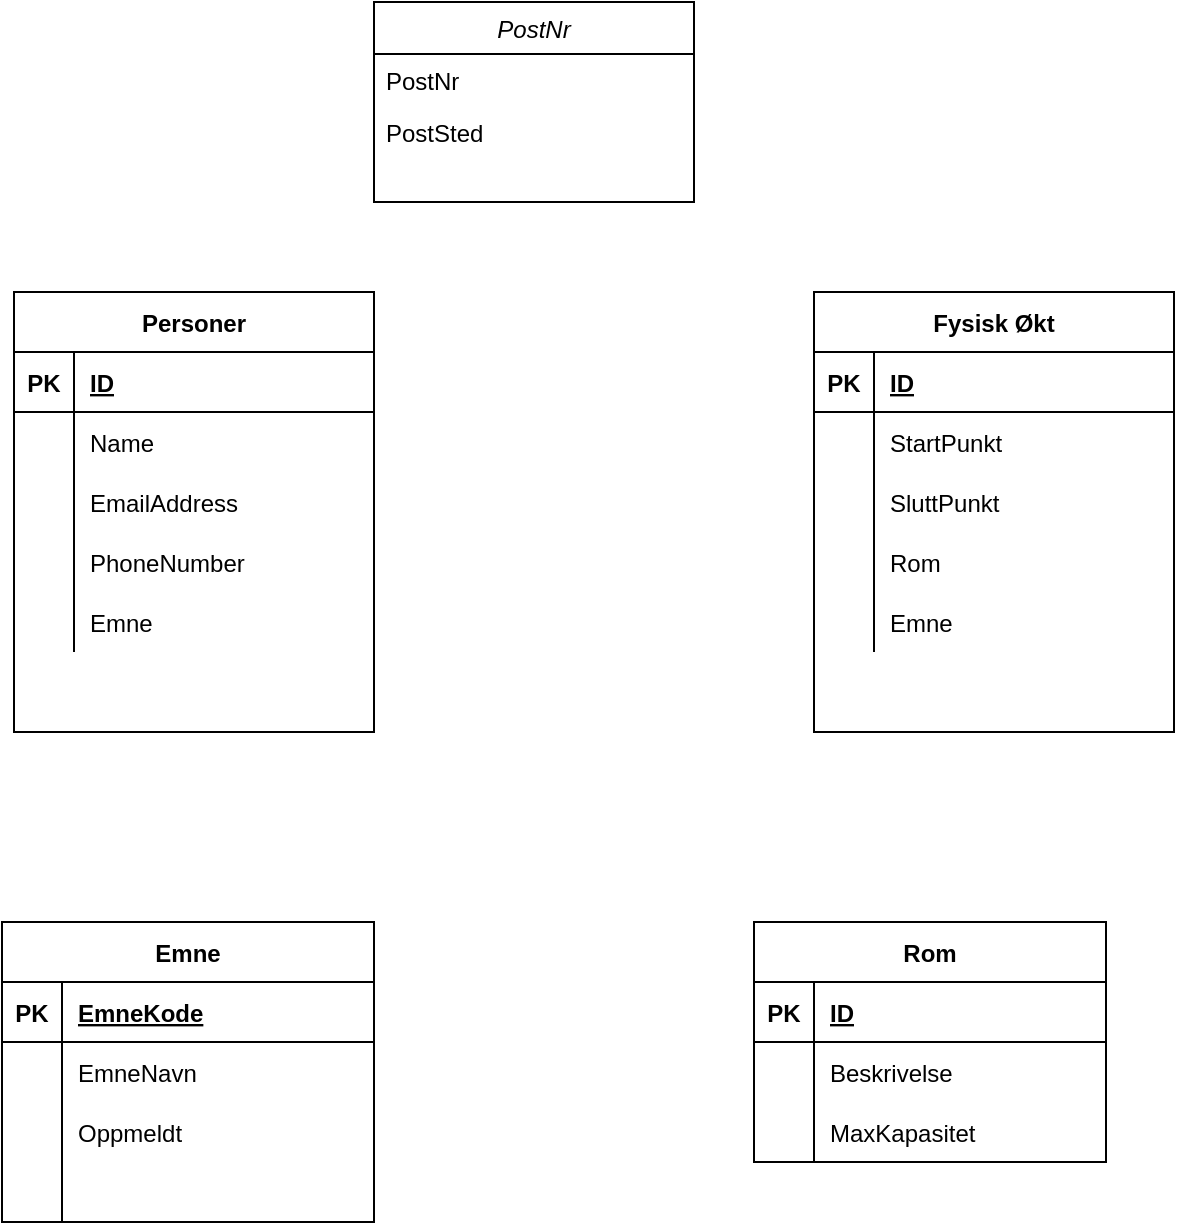 <mxfile version="15.6.8" type="device"><diagram id="C5RBs43oDa-KdzZeNtuy" name="Page-1"><mxGraphModel dx="835" dy="671" grid="1" gridSize="10" guides="1" tooltips="1" connect="1" arrows="1" fold="1" page="1" pageScale="1" pageWidth="827" pageHeight="1169" math="0" shadow="0"><root><mxCell id="WIyWlLk6GJQsqaUBKTNV-0"/><mxCell id="WIyWlLk6GJQsqaUBKTNV-1" parent="WIyWlLk6GJQsqaUBKTNV-0"/><mxCell id="8R1PNFYMbihJ6gcyLlFY-13" value="PostNr" style="swimlane;fontStyle=2;align=center;verticalAlign=top;childLayout=stackLayout;horizontal=1;startSize=26;horizontalStack=0;resizeParent=1;resizeLast=0;collapsible=1;marginBottom=0;rounded=0;shadow=0;strokeWidth=1;" vertex="1" parent="WIyWlLk6GJQsqaUBKTNV-1"><mxGeometry x="260" y="100" width="160" height="100" as="geometry"><mxRectangle x="230" y="140" width="160" height="26" as="alternateBounds"/></mxGeometry></mxCell><mxCell id="8R1PNFYMbihJ6gcyLlFY-19" value="PostNr" style="text;align=left;verticalAlign=top;spacingLeft=4;spacingRight=4;overflow=hidden;rotatable=0;points=[[0,0.5],[1,0.5]];portConstraint=eastwest;rounded=0;shadow=0;html=0;" vertex="1" parent="8R1PNFYMbihJ6gcyLlFY-13"><mxGeometry y="26" width="160" height="26" as="geometry"/></mxCell><mxCell id="8R1PNFYMbihJ6gcyLlFY-20" value="PostSted" style="text;align=left;verticalAlign=top;spacingLeft=4;spacingRight=4;overflow=hidden;rotatable=0;points=[[0,0.5],[1,0.5]];portConstraint=eastwest;" vertex="1" parent="8R1PNFYMbihJ6gcyLlFY-13"><mxGeometry y="52" width="160" height="26" as="geometry"/></mxCell><mxCell id="8R1PNFYMbihJ6gcyLlFY-41" value="Personer" style="shape=table;startSize=30;container=1;collapsible=1;childLayout=tableLayout;fixedRows=1;rowLines=0;fontStyle=1;align=center;resizeLast=1;" vertex="1" parent="WIyWlLk6GJQsqaUBKTNV-1"><mxGeometry x="80" y="245" width="180" height="220" as="geometry"/></mxCell><mxCell id="8R1PNFYMbihJ6gcyLlFY-42" value="" style="shape=partialRectangle;collapsible=0;dropTarget=0;pointerEvents=0;fillColor=none;top=0;left=0;bottom=1;right=0;points=[[0,0.5],[1,0.5]];portConstraint=eastwest;" vertex="1" parent="8R1PNFYMbihJ6gcyLlFY-41"><mxGeometry y="30" width="180" height="30" as="geometry"/></mxCell><mxCell id="8R1PNFYMbihJ6gcyLlFY-43" value="PK" style="shape=partialRectangle;connectable=0;fillColor=none;top=0;left=0;bottom=0;right=0;fontStyle=1;overflow=hidden;" vertex="1" parent="8R1PNFYMbihJ6gcyLlFY-42"><mxGeometry width="30" height="30" as="geometry"><mxRectangle width="30" height="30" as="alternateBounds"/></mxGeometry></mxCell><mxCell id="8R1PNFYMbihJ6gcyLlFY-44" value="ID" style="shape=partialRectangle;connectable=0;fillColor=none;top=0;left=0;bottom=0;right=0;align=left;spacingLeft=6;fontStyle=5;overflow=hidden;" vertex="1" parent="8R1PNFYMbihJ6gcyLlFY-42"><mxGeometry x="30" width="150" height="30" as="geometry"><mxRectangle width="150" height="30" as="alternateBounds"/></mxGeometry></mxCell><mxCell id="8R1PNFYMbihJ6gcyLlFY-45" value="" style="shape=partialRectangle;collapsible=0;dropTarget=0;pointerEvents=0;fillColor=none;top=0;left=0;bottom=0;right=0;points=[[0,0.5],[1,0.5]];portConstraint=eastwest;" vertex="1" parent="8R1PNFYMbihJ6gcyLlFY-41"><mxGeometry y="60" width="180" height="30" as="geometry"/></mxCell><mxCell id="8R1PNFYMbihJ6gcyLlFY-46" value="" style="shape=partialRectangle;connectable=0;fillColor=none;top=0;left=0;bottom=0;right=0;editable=1;overflow=hidden;" vertex="1" parent="8R1PNFYMbihJ6gcyLlFY-45"><mxGeometry width="30" height="30" as="geometry"><mxRectangle width="30" height="30" as="alternateBounds"/></mxGeometry></mxCell><mxCell id="8R1PNFYMbihJ6gcyLlFY-47" value="Name" style="shape=partialRectangle;connectable=0;fillColor=none;top=0;left=0;bottom=0;right=0;align=left;spacingLeft=6;overflow=hidden;" vertex="1" parent="8R1PNFYMbihJ6gcyLlFY-45"><mxGeometry x="30" width="150" height="30" as="geometry"><mxRectangle width="150" height="30" as="alternateBounds"/></mxGeometry></mxCell><mxCell id="8R1PNFYMbihJ6gcyLlFY-48" value="" style="shape=partialRectangle;collapsible=0;dropTarget=0;pointerEvents=0;fillColor=none;top=0;left=0;bottom=0;right=0;points=[[0,0.5],[1,0.5]];portConstraint=eastwest;" vertex="1" parent="8R1PNFYMbihJ6gcyLlFY-41"><mxGeometry y="90" width="180" height="30" as="geometry"/></mxCell><mxCell id="8R1PNFYMbihJ6gcyLlFY-49" value="" style="shape=partialRectangle;connectable=0;fillColor=none;top=0;left=0;bottom=0;right=0;editable=1;overflow=hidden;" vertex="1" parent="8R1PNFYMbihJ6gcyLlFY-48"><mxGeometry width="30" height="30" as="geometry"><mxRectangle width="30" height="30" as="alternateBounds"/></mxGeometry></mxCell><mxCell id="8R1PNFYMbihJ6gcyLlFY-50" value="EmailAddress" style="shape=partialRectangle;connectable=0;fillColor=none;top=0;left=0;bottom=0;right=0;align=left;spacingLeft=6;overflow=hidden;" vertex="1" parent="8R1PNFYMbihJ6gcyLlFY-48"><mxGeometry x="30" width="150" height="30" as="geometry"><mxRectangle width="150" height="30" as="alternateBounds"/></mxGeometry></mxCell><mxCell id="8R1PNFYMbihJ6gcyLlFY-51" value="" style="shape=partialRectangle;collapsible=0;dropTarget=0;pointerEvents=0;fillColor=none;top=0;left=0;bottom=0;right=0;points=[[0,0.5],[1,0.5]];portConstraint=eastwest;" vertex="1" parent="8R1PNFYMbihJ6gcyLlFY-41"><mxGeometry y="120" width="180" height="30" as="geometry"/></mxCell><mxCell id="8R1PNFYMbihJ6gcyLlFY-52" value="" style="shape=partialRectangle;connectable=0;fillColor=none;top=0;left=0;bottom=0;right=0;editable=1;overflow=hidden;" vertex="1" parent="8R1PNFYMbihJ6gcyLlFY-51"><mxGeometry width="30" height="30" as="geometry"><mxRectangle width="30" height="30" as="alternateBounds"/></mxGeometry></mxCell><mxCell id="8R1PNFYMbihJ6gcyLlFY-53" value="PhoneNumber" style="shape=partialRectangle;connectable=0;fillColor=none;top=0;left=0;bottom=0;right=0;align=left;spacingLeft=6;overflow=hidden;" vertex="1" parent="8R1PNFYMbihJ6gcyLlFY-51"><mxGeometry x="30" width="150" height="30" as="geometry"><mxRectangle width="150" height="30" as="alternateBounds"/></mxGeometry></mxCell><mxCell id="8R1PNFYMbihJ6gcyLlFY-62" value="" style="shape=partialRectangle;collapsible=0;dropTarget=0;pointerEvents=0;fillColor=none;top=0;left=0;bottom=0;right=0;points=[[0,0.5],[1,0.5]];portConstraint=eastwest;" vertex="1" parent="8R1PNFYMbihJ6gcyLlFY-41"><mxGeometry y="150" width="180" height="30" as="geometry"/></mxCell><mxCell id="8R1PNFYMbihJ6gcyLlFY-63" value="" style="shape=partialRectangle;connectable=0;fillColor=none;top=0;left=0;bottom=0;right=0;editable=1;overflow=hidden;" vertex="1" parent="8R1PNFYMbihJ6gcyLlFY-62"><mxGeometry width="30" height="30" as="geometry"><mxRectangle width="30" height="30" as="alternateBounds"/></mxGeometry></mxCell><mxCell id="8R1PNFYMbihJ6gcyLlFY-64" value="Emne" style="shape=partialRectangle;connectable=0;fillColor=none;top=0;left=0;bottom=0;right=0;align=left;spacingLeft=6;overflow=hidden;" vertex="1" parent="8R1PNFYMbihJ6gcyLlFY-62"><mxGeometry x="30" width="150" height="30" as="geometry"><mxRectangle width="150" height="30" as="alternateBounds"/></mxGeometry></mxCell><mxCell id="8R1PNFYMbihJ6gcyLlFY-65" value="Fysisk Økt" style="shape=table;startSize=30;container=1;collapsible=1;childLayout=tableLayout;fixedRows=1;rowLines=0;fontStyle=1;align=center;resizeLast=1;" vertex="1" parent="WIyWlLk6GJQsqaUBKTNV-1"><mxGeometry x="480" y="245" width="180" height="220" as="geometry"/></mxCell><mxCell id="8R1PNFYMbihJ6gcyLlFY-66" value="" style="shape=partialRectangle;collapsible=0;dropTarget=0;pointerEvents=0;fillColor=none;top=0;left=0;bottom=1;right=0;points=[[0,0.5],[1,0.5]];portConstraint=eastwest;" vertex="1" parent="8R1PNFYMbihJ6gcyLlFY-65"><mxGeometry y="30" width="180" height="30" as="geometry"/></mxCell><mxCell id="8R1PNFYMbihJ6gcyLlFY-67" value="PK" style="shape=partialRectangle;connectable=0;fillColor=none;top=0;left=0;bottom=0;right=0;fontStyle=1;overflow=hidden;" vertex="1" parent="8R1PNFYMbihJ6gcyLlFY-66"><mxGeometry width="30" height="30" as="geometry"><mxRectangle width="30" height="30" as="alternateBounds"/></mxGeometry></mxCell><mxCell id="8R1PNFYMbihJ6gcyLlFY-68" value="ID" style="shape=partialRectangle;connectable=0;fillColor=none;top=0;left=0;bottom=0;right=0;align=left;spacingLeft=6;fontStyle=5;overflow=hidden;" vertex="1" parent="8R1PNFYMbihJ6gcyLlFY-66"><mxGeometry x="30" width="150" height="30" as="geometry"><mxRectangle width="150" height="30" as="alternateBounds"/></mxGeometry></mxCell><mxCell id="8R1PNFYMbihJ6gcyLlFY-69" value="" style="shape=partialRectangle;collapsible=0;dropTarget=0;pointerEvents=0;fillColor=none;top=0;left=0;bottom=0;right=0;points=[[0,0.5],[1,0.5]];portConstraint=eastwest;" vertex="1" parent="8R1PNFYMbihJ6gcyLlFY-65"><mxGeometry y="60" width="180" height="30" as="geometry"/></mxCell><mxCell id="8R1PNFYMbihJ6gcyLlFY-70" value="" style="shape=partialRectangle;connectable=0;fillColor=none;top=0;left=0;bottom=0;right=0;editable=1;overflow=hidden;" vertex="1" parent="8R1PNFYMbihJ6gcyLlFY-69"><mxGeometry width="30" height="30" as="geometry"><mxRectangle width="30" height="30" as="alternateBounds"/></mxGeometry></mxCell><mxCell id="8R1PNFYMbihJ6gcyLlFY-71" value="StartPunkt" style="shape=partialRectangle;connectable=0;fillColor=none;top=0;left=0;bottom=0;right=0;align=left;spacingLeft=6;overflow=hidden;" vertex="1" parent="8R1PNFYMbihJ6gcyLlFY-69"><mxGeometry x="30" width="150" height="30" as="geometry"><mxRectangle width="150" height="30" as="alternateBounds"/></mxGeometry></mxCell><mxCell id="8R1PNFYMbihJ6gcyLlFY-72" value="" style="shape=partialRectangle;collapsible=0;dropTarget=0;pointerEvents=0;fillColor=none;top=0;left=0;bottom=0;right=0;points=[[0,0.5],[1,0.5]];portConstraint=eastwest;" vertex="1" parent="8R1PNFYMbihJ6gcyLlFY-65"><mxGeometry y="90" width="180" height="30" as="geometry"/></mxCell><mxCell id="8R1PNFYMbihJ6gcyLlFY-73" value="" style="shape=partialRectangle;connectable=0;fillColor=none;top=0;left=0;bottom=0;right=0;editable=1;overflow=hidden;" vertex="1" parent="8R1PNFYMbihJ6gcyLlFY-72"><mxGeometry width="30" height="30" as="geometry"><mxRectangle width="30" height="30" as="alternateBounds"/></mxGeometry></mxCell><mxCell id="8R1PNFYMbihJ6gcyLlFY-74" value="SluttPunkt" style="shape=partialRectangle;connectable=0;fillColor=none;top=0;left=0;bottom=0;right=0;align=left;spacingLeft=6;overflow=hidden;" vertex="1" parent="8R1PNFYMbihJ6gcyLlFY-72"><mxGeometry x="30" width="150" height="30" as="geometry"><mxRectangle width="150" height="30" as="alternateBounds"/></mxGeometry></mxCell><mxCell id="8R1PNFYMbihJ6gcyLlFY-75" value="" style="shape=partialRectangle;collapsible=0;dropTarget=0;pointerEvents=0;fillColor=none;top=0;left=0;bottom=0;right=0;points=[[0,0.5],[1,0.5]];portConstraint=eastwest;" vertex="1" parent="8R1PNFYMbihJ6gcyLlFY-65"><mxGeometry y="120" width="180" height="30" as="geometry"/></mxCell><mxCell id="8R1PNFYMbihJ6gcyLlFY-76" value="" style="shape=partialRectangle;connectable=0;fillColor=none;top=0;left=0;bottom=0;right=0;editable=1;overflow=hidden;" vertex="1" parent="8R1PNFYMbihJ6gcyLlFY-75"><mxGeometry width="30" height="30" as="geometry"><mxRectangle width="30" height="30" as="alternateBounds"/></mxGeometry></mxCell><mxCell id="8R1PNFYMbihJ6gcyLlFY-77" value="Rom" style="shape=partialRectangle;connectable=0;fillColor=none;top=0;left=0;bottom=0;right=0;align=left;spacingLeft=6;overflow=hidden;" vertex="1" parent="8R1PNFYMbihJ6gcyLlFY-75"><mxGeometry x="30" width="150" height="30" as="geometry"><mxRectangle width="150" height="30" as="alternateBounds"/></mxGeometry></mxCell><mxCell id="8R1PNFYMbihJ6gcyLlFY-78" value="" style="shape=partialRectangle;collapsible=0;dropTarget=0;pointerEvents=0;fillColor=none;top=0;left=0;bottom=0;right=0;points=[[0,0.5],[1,0.5]];portConstraint=eastwest;" vertex="1" parent="8R1PNFYMbihJ6gcyLlFY-65"><mxGeometry y="150" width="180" height="30" as="geometry"/></mxCell><mxCell id="8R1PNFYMbihJ6gcyLlFY-79" value="" style="shape=partialRectangle;connectable=0;fillColor=none;top=0;left=0;bottom=0;right=0;editable=1;overflow=hidden;" vertex="1" parent="8R1PNFYMbihJ6gcyLlFY-78"><mxGeometry width="30" height="30" as="geometry"><mxRectangle width="30" height="30" as="alternateBounds"/></mxGeometry></mxCell><mxCell id="8R1PNFYMbihJ6gcyLlFY-80" value="Emne" style="shape=partialRectangle;connectable=0;fillColor=none;top=0;left=0;bottom=0;right=0;align=left;spacingLeft=6;overflow=hidden;" vertex="1" parent="8R1PNFYMbihJ6gcyLlFY-78"><mxGeometry x="30" width="150" height="30" as="geometry"><mxRectangle width="150" height="30" as="alternateBounds"/></mxGeometry></mxCell><mxCell id="8R1PNFYMbihJ6gcyLlFY-81" value="Rom" style="shape=table;startSize=30;container=1;collapsible=1;childLayout=tableLayout;fixedRows=1;rowLines=0;fontStyle=1;align=center;resizeLast=1;" vertex="1" parent="WIyWlLk6GJQsqaUBKTNV-1"><mxGeometry x="450" y="560" width="176" height="120" as="geometry"/></mxCell><mxCell id="8R1PNFYMbihJ6gcyLlFY-82" value="" style="shape=partialRectangle;collapsible=0;dropTarget=0;pointerEvents=0;fillColor=none;top=0;left=0;bottom=1;right=0;points=[[0,0.5],[1,0.5]];portConstraint=eastwest;" vertex="1" parent="8R1PNFYMbihJ6gcyLlFY-81"><mxGeometry y="30" width="176" height="30" as="geometry"/></mxCell><mxCell id="8R1PNFYMbihJ6gcyLlFY-83" value="PK" style="shape=partialRectangle;connectable=0;fillColor=none;top=0;left=0;bottom=0;right=0;fontStyle=1;overflow=hidden;" vertex="1" parent="8R1PNFYMbihJ6gcyLlFY-82"><mxGeometry width="30" height="30" as="geometry"><mxRectangle width="30" height="30" as="alternateBounds"/></mxGeometry></mxCell><mxCell id="8R1PNFYMbihJ6gcyLlFY-84" value="ID" style="shape=partialRectangle;connectable=0;fillColor=none;top=0;left=0;bottom=0;right=0;align=left;spacingLeft=6;fontStyle=5;overflow=hidden;" vertex="1" parent="8R1PNFYMbihJ6gcyLlFY-82"><mxGeometry x="30" width="146" height="30" as="geometry"><mxRectangle width="146" height="30" as="alternateBounds"/></mxGeometry></mxCell><mxCell id="8R1PNFYMbihJ6gcyLlFY-85" value="" style="shape=partialRectangle;collapsible=0;dropTarget=0;pointerEvents=0;fillColor=none;top=0;left=0;bottom=0;right=0;points=[[0,0.5],[1,0.5]];portConstraint=eastwest;" vertex="1" parent="8R1PNFYMbihJ6gcyLlFY-81"><mxGeometry y="60" width="176" height="30" as="geometry"/></mxCell><mxCell id="8R1PNFYMbihJ6gcyLlFY-86" value="" style="shape=partialRectangle;connectable=0;fillColor=none;top=0;left=0;bottom=0;right=0;editable=1;overflow=hidden;" vertex="1" parent="8R1PNFYMbihJ6gcyLlFY-85"><mxGeometry width="30" height="30" as="geometry"><mxRectangle width="30" height="30" as="alternateBounds"/></mxGeometry></mxCell><mxCell id="8R1PNFYMbihJ6gcyLlFY-87" value="Beskrivelse" style="shape=partialRectangle;connectable=0;fillColor=none;top=0;left=0;bottom=0;right=0;align=left;spacingLeft=6;overflow=hidden;" vertex="1" parent="8R1PNFYMbihJ6gcyLlFY-85"><mxGeometry x="30" width="146" height="30" as="geometry"><mxRectangle width="146" height="30" as="alternateBounds"/></mxGeometry></mxCell><mxCell id="8R1PNFYMbihJ6gcyLlFY-88" value="" style="shape=partialRectangle;collapsible=0;dropTarget=0;pointerEvents=0;fillColor=none;top=0;left=0;bottom=0;right=0;points=[[0,0.5],[1,0.5]];portConstraint=eastwest;" vertex="1" parent="8R1PNFYMbihJ6gcyLlFY-81"><mxGeometry y="90" width="176" height="30" as="geometry"/></mxCell><mxCell id="8R1PNFYMbihJ6gcyLlFY-89" value="" style="shape=partialRectangle;connectable=0;fillColor=none;top=0;left=0;bottom=0;right=0;editable=1;overflow=hidden;" vertex="1" parent="8R1PNFYMbihJ6gcyLlFY-88"><mxGeometry width="30" height="30" as="geometry"><mxRectangle width="30" height="30" as="alternateBounds"/></mxGeometry></mxCell><mxCell id="8R1PNFYMbihJ6gcyLlFY-90" value="MaxKapasitet" style="shape=partialRectangle;connectable=0;fillColor=none;top=0;left=0;bottom=0;right=0;align=left;spacingLeft=6;overflow=hidden;" vertex="1" parent="8R1PNFYMbihJ6gcyLlFY-88"><mxGeometry x="30" width="146" height="30" as="geometry"><mxRectangle width="146" height="30" as="alternateBounds"/></mxGeometry></mxCell><mxCell id="8R1PNFYMbihJ6gcyLlFY-97" value="Emne" style="shape=table;startSize=30;container=1;collapsible=1;childLayout=tableLayout;fixedRows=1;rowLines=0;fontStyle=1;align=center;resizeLast=1;" vertex="1" parent="WIyWlLk6GJQsqaUBKTNV-1"><mxGeometry x="74" y="560" width="186" height="150" as="geometry"/></mxCell><mxCell id="8R1PNFYMbihJ6gcyLlFY-98" value="" style="shape=partialRectangle;collapsible=0;dropTarget=0;pointerEvents=0;fillColor=none;top=0;left=0;bottom=1;right=0;points=[[0,0.5],[1,0.5]];portConstraint=eastwest;" vertex="1" parent="8R1PNFYMbihJ6gcyLlFY-97"><mxGeometry y="30" width="186" height="30" as="geometry"/></mxCell><mxCell id="8R1PNFYMbihJ6gcyLlFY-99" value="PK" style="shape=partialRectangle;connectable=0;fillColor=none;top=0;left=0;bottom=0;right=0;fontStyle=1;overflow=hidden;" vertex="1" parent="8R1PNFYMbihJ6gcyLlFY-98"><mxGeometry width="30" height="30" as="geometry"><mxRectangle width="30" height="30" as="alternateBounds"/></mxGeometry></mxCell><mxCell id="8R1PNFYMbihJ6gcyLlFY-100" value="EmneKode" style="shape=partialRectangle;connectable=0;fillColor=none;top=0;left=0;bottom=0;right=0;align=left;spacingLeft=6;fontStyle=5;overflow=hidden;" vertex="1" parent="8R1PNFYMbihJ6gcyLlFY-98"><mxGeometry x="30" width="156" height="30" as="geometry"><mxRectangle width="156" height="30" as="alternateBounds"/></mxGeometry></mxCell><mxCell id="8R1PNFYMbihJ6gcyLlFY-104" value="" style="shape=partialRectangle;collapsible=0;dropTarget=0;pointerEvents=0;fillColor=none;top=0;left=0;bottom=0;right=0;points=[[0,0.5],[1,0.5]];portConstraint=eastwest;" vertex="1" parent="8R1PNFYMbihJ6gcyLlFY-97"><mxGeometry y="60" width="186" height="30" as="geometry"/></mxCell><mxCell id="8R1PNFYMbihJ6gcyLlFY-105" value="" style="shape=partialRectangle;connectable=0;fillColor=none;top=0;left=0;bottom=0;right=0;editable=1;overflow=hidden;" vertex="1" parent="8R1PNFYMbihJ6gcyLlFY-104"><mxGeometry width="30" height="30" as="geometry"><mxRectangle width="30" height="30" as="alternateBounds"/></mxGeometry></mxCell><mxCell id="8R1PNFYMbihJ6gcyLlFY-106" value="EmneNavn" style="shape=partialRectangle;connectable=0;fillColor=none;top=0;left=0;bottom=0;right=0;align=left;spacingLeft=6;overflow=hidden;" vertex="1" parent="8R1PNFYMbihJ6gcyLlFY-104"><mxGeometry x="30" width="156" height="30" as="geometry"><mxRectangle width="156" height="30" as="alternateBounds"/></mxGeometry></mxCell><mxCell id="8R1PNFYMbihJ6gcyLlFY-107" value="" style="shape=partialRectangle;collapsible=0;dropTarget=0;pointerEvents=0;fillColor=none;top=0;left=0;bottom=0;right=0;points=[[0,0.5],[1,0.5]];portConstraint=eastwest;" vertex="1" parent="8R1PNFYMbihJ6gcyLlFY-97"><mxGeometry y="90" width="186" height="30" as="geometry"/></mxCell><mxCell id="8R1PNFYMbihJ6gcyLlFY-108" value="" style="shape=partialRectangle;connectable=0;fillColor=none;top=0;left=0;bottom=0;right=0;editable=1;overflow=hidden;" vertex="1" parent="8R1PNFYMbihJ6gcyLlFY-107"><mxGeometry width="30" height="30" as="geometry"><mxRectangle width="30" height="30" as="alternateBounds"/></mxGeometry></mxCell><mxCell id="8R1PNFYMbihJ6gcyLlFY-109" value="Oppmeldt" style="shape=partialRectangle;connectable=0;fillColor=none;top=0;left=0;bottom=0;right=0;align=left;spacingLeft=6;overflow=hidden;" vertex="1" parent="8R1PNFYMbihJ6gcyLlFY-107"><mxGeometry x="30" width="156" height="30" as="geometry"><mxRectangle width="156" height="30" as="alternateBounds"/></mxGeometry></mxCell><mxCell id="8R1PNFYMbihJ6gcyLlFY-101" value="" style="shape=partialRectangle;collapsible=0;dropTarget=0;pointerEvents=0;fillColor=none;top=0;left=0;bottom=0;right=0;points=[[0,0.5],[1,0.5]];portConstraint=eastwest;" vertex="1" parent="8R1PNFYMbihJ6gcyLlFY-97"><mxGeometry y="120" width="186" height="30" as="geometry"/></mxCell><mxCell id="8R1PNFYMbihJ6gcyLlFY-102" value="" style="shape=partialRectangle;connectable=0;fillColor=none;top=0;left=0;bottom=0;right=0;editable=1;overflow=hidden;" vertex="1" parent="8R1PNFYMbihJ6gcyLlFY-101"><mxGeometry width="30" height="30" as="geometry"><mxRectangle width="30" height="30" as="alternateBounds"/></mxGeometry></mxCell><mxCell id="8R1PNFYMbihJ6gcyLlFY-103" value="" style="shape=partialRectangle;connectable=0;fillColor=none;top=0;left=0;bottom=0;right=0;align=left;spacingLeft=6;overflow=hidden;" vertex="1" parent="8R1PNFYMbihJ6gcyLlFY-101"><mxGeometry x="30" width="156" height="30" as="geometry"><mxRectangle width="156" height="30" as="alternateBounds"/></mxGeometry></mxCell></root></mxGraphModel></diagram></mxfile>